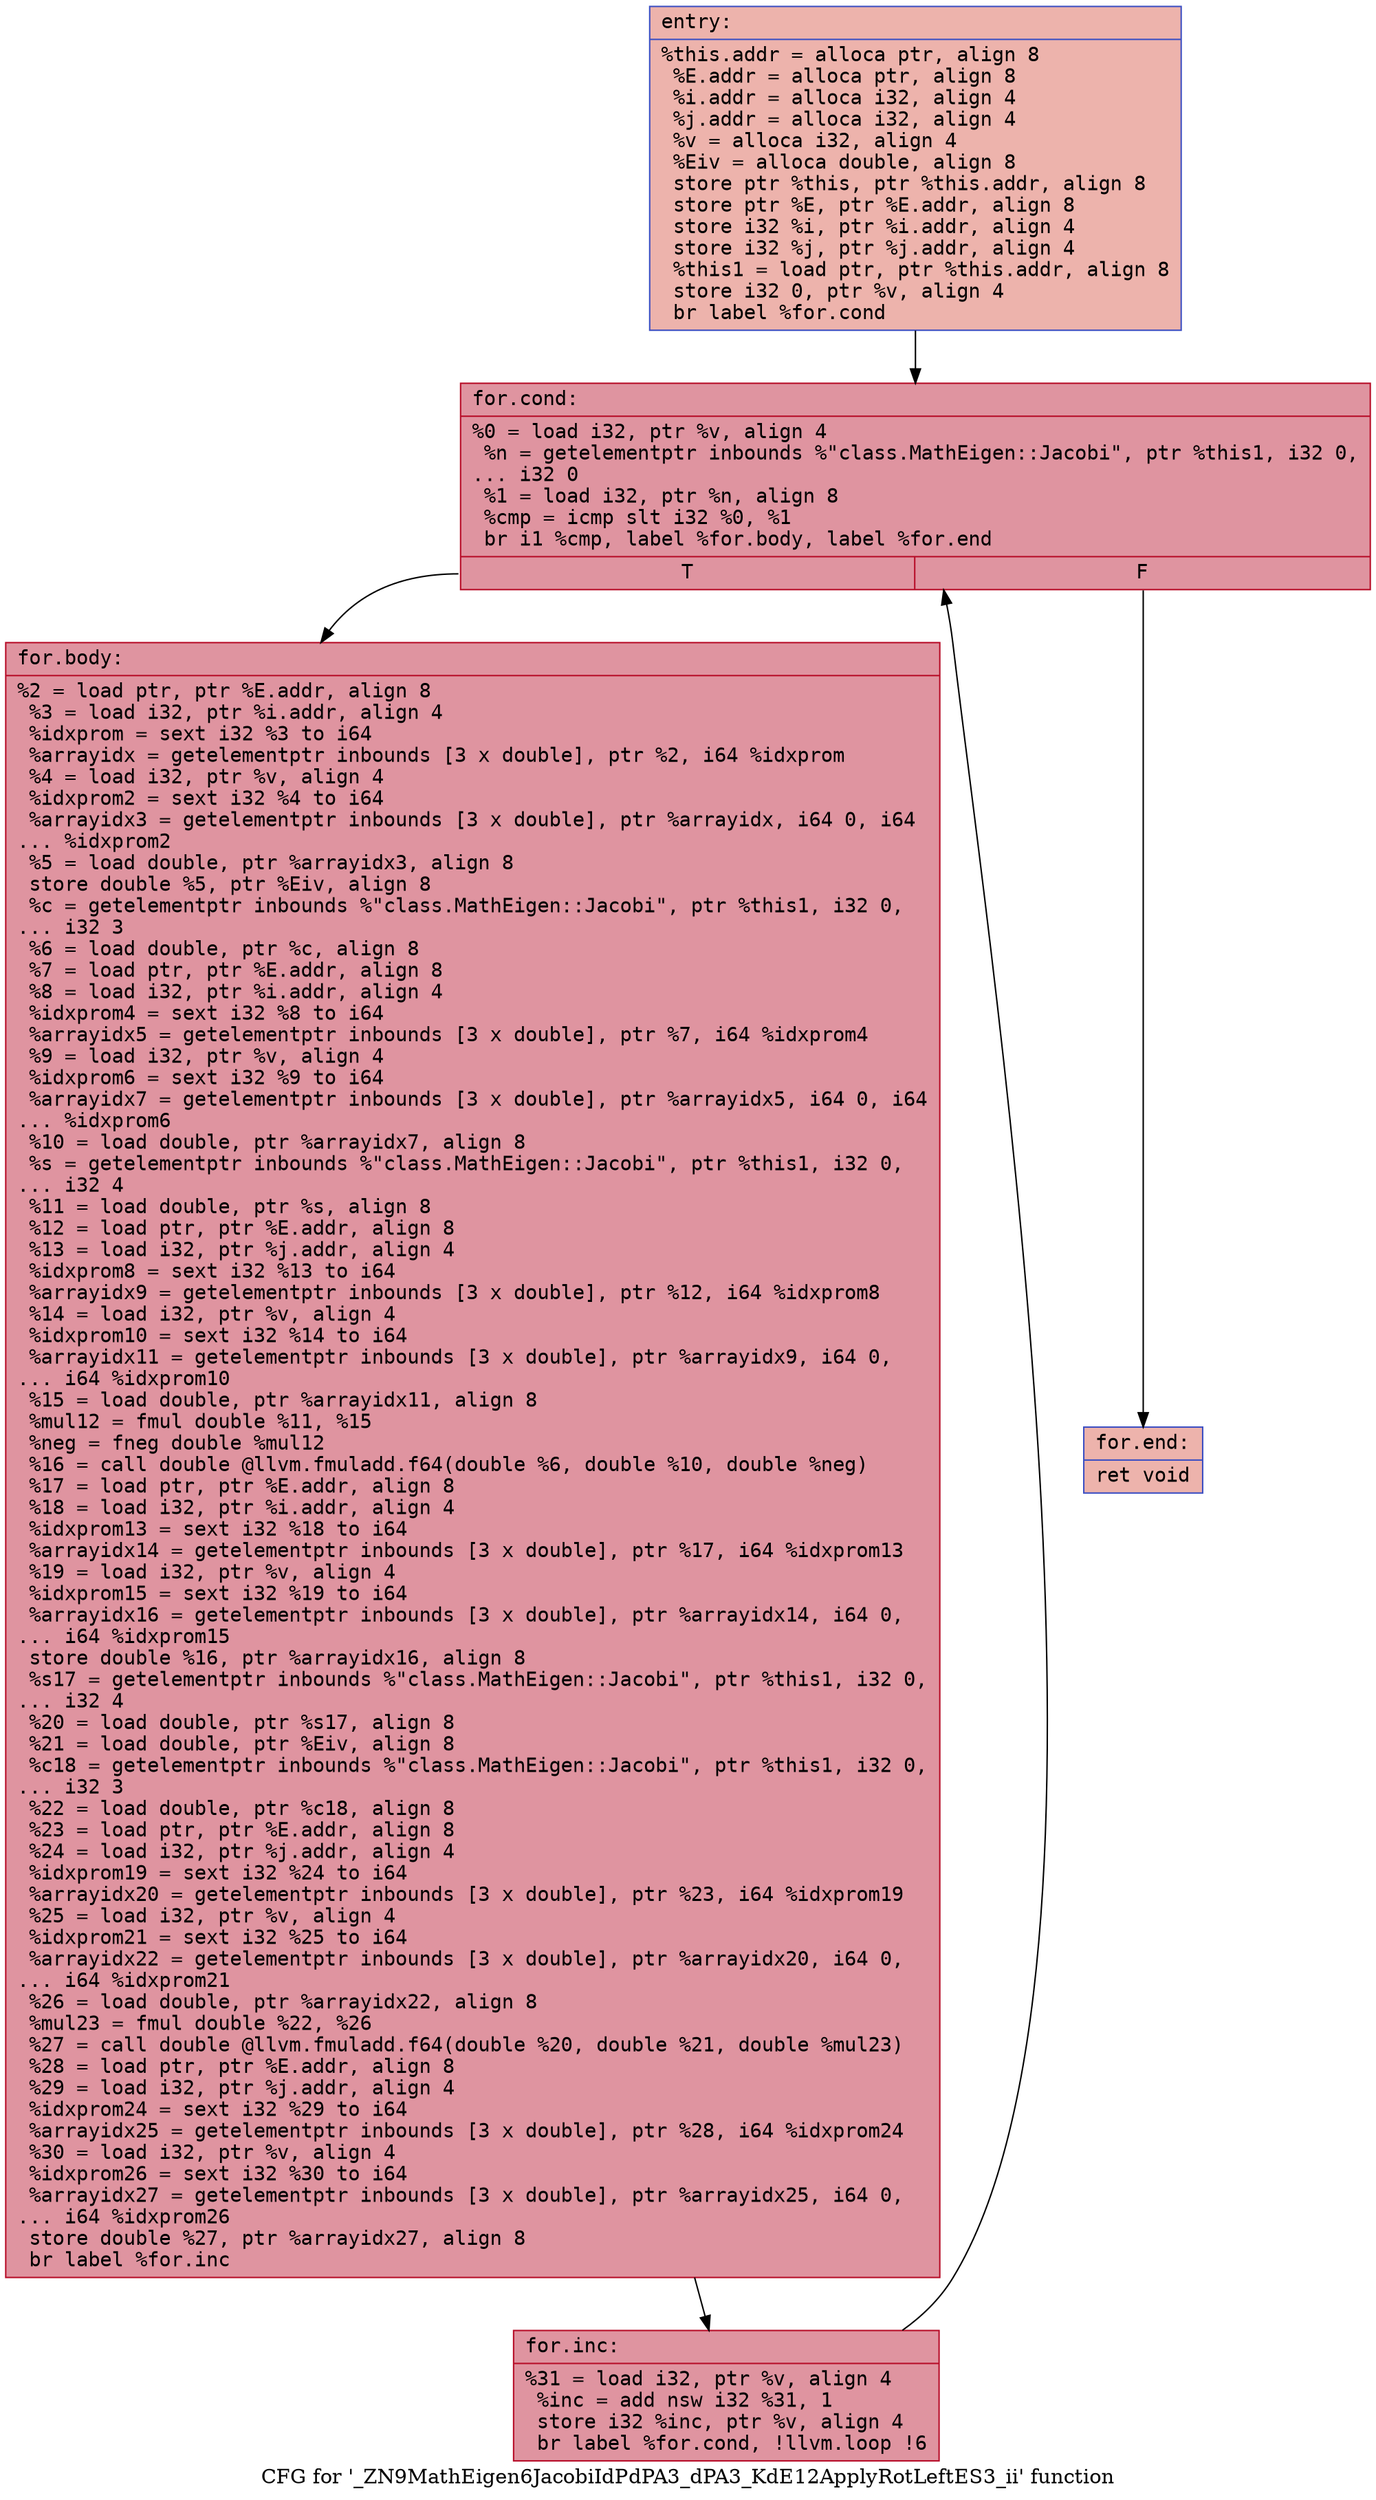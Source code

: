 digraph "CFG for '_ZN9MathEigen6JacobiIdPdPA3_dPA3_KdE12ApplyRotLeftES3_ii' function" {
	label="CFG for '_ZN9MathEigen6JacobiIdPdPA3_dPA3_KdE12ApplyRotLeftES3_ii' function";

	Node0x56009249d030 [shape=record,color="#3d50c3ff", style=filled, fillcolor="#d6524470" fontname="Courier",label="{entry:\l|  %this.addr = alloca ptr, align 8\l  %E.addr = alloca ptr, align 8\l  %i.addr = alloca i32, align 4\l  %j.addr = alloca i32, align 4\l  %v = alloca i32, align 4\l  %Eiv = alloca double, align 8\l  store ptr %this, ptr %this.addr, align 8\l  store ptr %E, ptr %E.addr, align 8\l  store i32 %i, ptr %i.addr, align 4\l  store i32 %j, ptr %j.addr, align 4\l  %this1 = load ptr, ptr %this.addr, align 8\l  store i32 0, ptr %v, align 4\l  br label %for.cond\l}"];
	Node0x56009249d030 -> Node0x56009249d080[tooltip="entry -> for.cond\nProbability 100.00%" ];
	Node0x56009249d080 [shape=record,color="#b70d28ff", style=filled, fillcolor="#b70d2870" fontname="Courier",label="{for.cond:\l|  %0 = load i32, ptr %v, align 4\l  %n = getelementptr inbounds %\"class.MathEigen::Jacobi\", ptr %this1, i32 0,\l... i32 0\l  %1 = load i32, ptr %n, align 8\l  %cmp = icmp slt i32 %0, %1\l  br i1 %cmp, label %for.body, label %for.end\l|{<s0>T|<s1>F}}"];
	Node0x56009249d080:s0 -> Node0x56009249dfa0[tooltip="for.cond -> for.body\nProbability 96.88%" ];
	Node0x56009249d080:s1 -> Node0x56009249e020[tooltip="for.cond -> for.end\nProbability 3.12%" ];
	Node0x56009249dfa0 [shape=record,color="#b70d28ff", style=filled, fillcolor="#b70d2870" fontname="Courier",label="{for.body:\l|  %2 = load ptr, ptr %E.addr, align 8\l  %3 = load i32, ptr %i.addr, align 4\l  %idxprom = sext i32 %3 to i64\l  %arrayidx = getelementptr inbounds [3 x double], ptr %2, i64 %idxprom\l  %4 = load i32, ptr %v, align 4\l  %idxprom2 = sext i32 %4 to i64\l  %arrayidx3 = getelementptr inbounds [3 x double], ptr %arrayidx, i64 0, i64\l... %idxprom2\l  %5 = load double, ptr %arrayidx3, align 8\l  store double %5, ptr %Eiv, align 8\l  %c = getelementptr inbounds %\"class.MathEigen::Jacobi\", ptr %this1, i32 0,\l... i32 3\l  %6 = load double, ptr %c, align 8\l  %7 = load ptr, ptr %E.addr, align 8\l  %8 = load i32, ptr %i.addr, align 4\l  %idxprom4 = sext i32 %8 to i64\l  %arrayidx5 = getelementptr inbounds [3 x double], ptr %7, i64 %idxprom4\l  %9 = load i32, ptr %v, align 4\l  %idxprom6 = sext i32 %9 to i64\l  %arrayidx7 = getelementptr inbounds [3 x double], ptr %arrayidx5, i64 0, i64\l... %idxprom6\l  %10 = load double, ptr %arrayidx7, align 8\l  %s = getelementptr inbounds %\"class.MathEigen::Jacobi\", ptr %this1, i32 0,\l... i32 4\l  %11 = load double, ptr %s, align 8\l  %12 = load ptr, ptr %E.addr, align 8\l  %13 = load i32, ptr %j.addr, align 4\l  %idxprom8 = sext i32 %13 to i64\l  %arrayidx9 = getelementptr inbounds [3 x double], ptr %12, i64 %idxprom8\l  %14 = load i32, ptr %v, align 4\l  %idxprom10 = sext i32 %14 to i64\l  %arrayidx11 = getelementptr inbounds [3 x double], ptr %arrayidx9, i64 0,\l... i64 %idxprom10\l  %15 = load double, ptr %arrayidx11, align 8\l  %mul12 = fmul double %11, %15\l  %neg = fneg double %mul12\l  %16 = call double @llvm.fmuladd.f64(double %6, double %10, double %neg)\l  %17 = load ptr, ptr %E.addr, align 8\l  %18 = load i32, ptr %i.addr, align 4\l  %idxprom13 = sext i32 %18 to i64\l  %arrayidx14 = getelementptr inbounds [3 x double], ptr %17, i64 %idxprom13\l  %19 = load i32, ptr %v, align 4\l  %idxprom15 = sext i32 %19 to i64\l  %arrayidx16 = getelementptr inbounds [3 x double], ptr %arrayidx14, i64 0,\l... i64 %idxprom15\l  store double %16, ptr %arrayidx16, align 8\l  %s17 = getelementptr inbounds %\"class.MathEigen::Jacobi\", ptr %this1, i32 0,\l... i32 4\l  %20 = load double, ptr %s17, align 8\l  %21 = load double, ptr %Eiv, align 8\l  %c18 = getelementptr inbounds %\"class.MathEigen::Jacobi\", ptr %this1, i32 0,\l... i32 3\l  %22 = load double, ptr %c18, align 8\l  %23 = load ptr, ptr %E.addr, align 8\l  %24 = load i32, ptr %j.addr, align 4\l  %idxprom19 = sext i32 %24 to i64\l  %arrayidx20 = getelementptr inbounds [3 x double], ptr %23, i64 %idxprom19\l  %25 = load i32, ptr %v, align 4\l  %idxprom21 = sext i32 %25 to i64\l  %arrayidx22 = getelementptr inbounds [3 x double], ptr %arrayidx20, i64 0,\l... i64 %idxprom21\l  %26 = load double, ptr %arrayidx22, align 8\l  %mul23 = fmul double %22, %26\l  %27 = call double @llvm.fmuladd.f64(double %20, double %21, double %mul23)\l  %28 = load ptr, ptr %E.addr, align 8\l  %29 = load i32, ptr %j.addr, align 4\l  %idxprom24 = sext i32 %29 to i64\l  %arrayidx25 = getelementptr inbounds [3 x double], ptr %28, i64 %idxprom24\l  %30 = load i32, ptr %v, align 4\l  %idxprom26 = sext i32 %30 to i64\l  %arrayidx27 = getelementptr inbounds [3 x double], ptr %arrayidx25, i64 0,\l... i64 %idxprom26\l  store double %27, ptr %arrayidx27, align 8\l  br label %for.inc\l}"];
	Node0x56009249dfa0 -> Node0x5600924a5fe0[tooltip="for.body -> for.inc\nProbability 100.00%" ];
	Node0x5600924a5fe0 [shape=record,color="#b70d28ff", style=filled, fillcolor="#b70d2870" fontname="Courier",label="{for.inc:\l|  %31 = load i32, ptr %v, align 4\l  %inc = add nsw i32 %31, 1\l  store i32 %inc, ptr %v, align 4\l  br label %for.cond, !llvm.loop !6\l}"];
	Node0x5600924a5fe0 -> Node0x56009249d080[tooltip="for.inc -> for.cond\nProbability 100.00%" ];
	Node0x56009249e020 [shape=record,color="#3d50c3ff", style=filled, fillcolor="#d6524470" fontname="Courier",label="{for.end:\l|  ret void\l}"];
}
